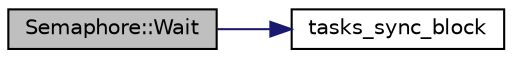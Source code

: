 digraph "Semaphore::Wait"
{
 // LATEX_PDF_SIZE
  edge [fontname="Helvetica",fontsize="10",labelfontname="Helvetica",labelfontsize="10"];
  node [fontname="Helvetica",fontsize="10",shape=record];
  rankdir="LR";
  Node1 [label="Semaphore::Wait",height=0.2,width=0.4,color="black", fillcolor="grey75", style="filled", fontcolor="black",tooltip="Waiting on a semaphore decrements the count value. When a count value is 0, the semaphore is locked a..."];
  Node1 -> Node2 [color="midnightblue",fontsize="10",style="solid",fontname="Helvetica"];
  Node2 [label="tasks_sync_block",height=0.2,width=0.4,color="black", fillcolor="white", style="filled",URL="$d5/d9d/tasks_8cpp.html#a2432c50b4d4264b5d5295bdb4f19e0d2",tooltip=" "];
}
